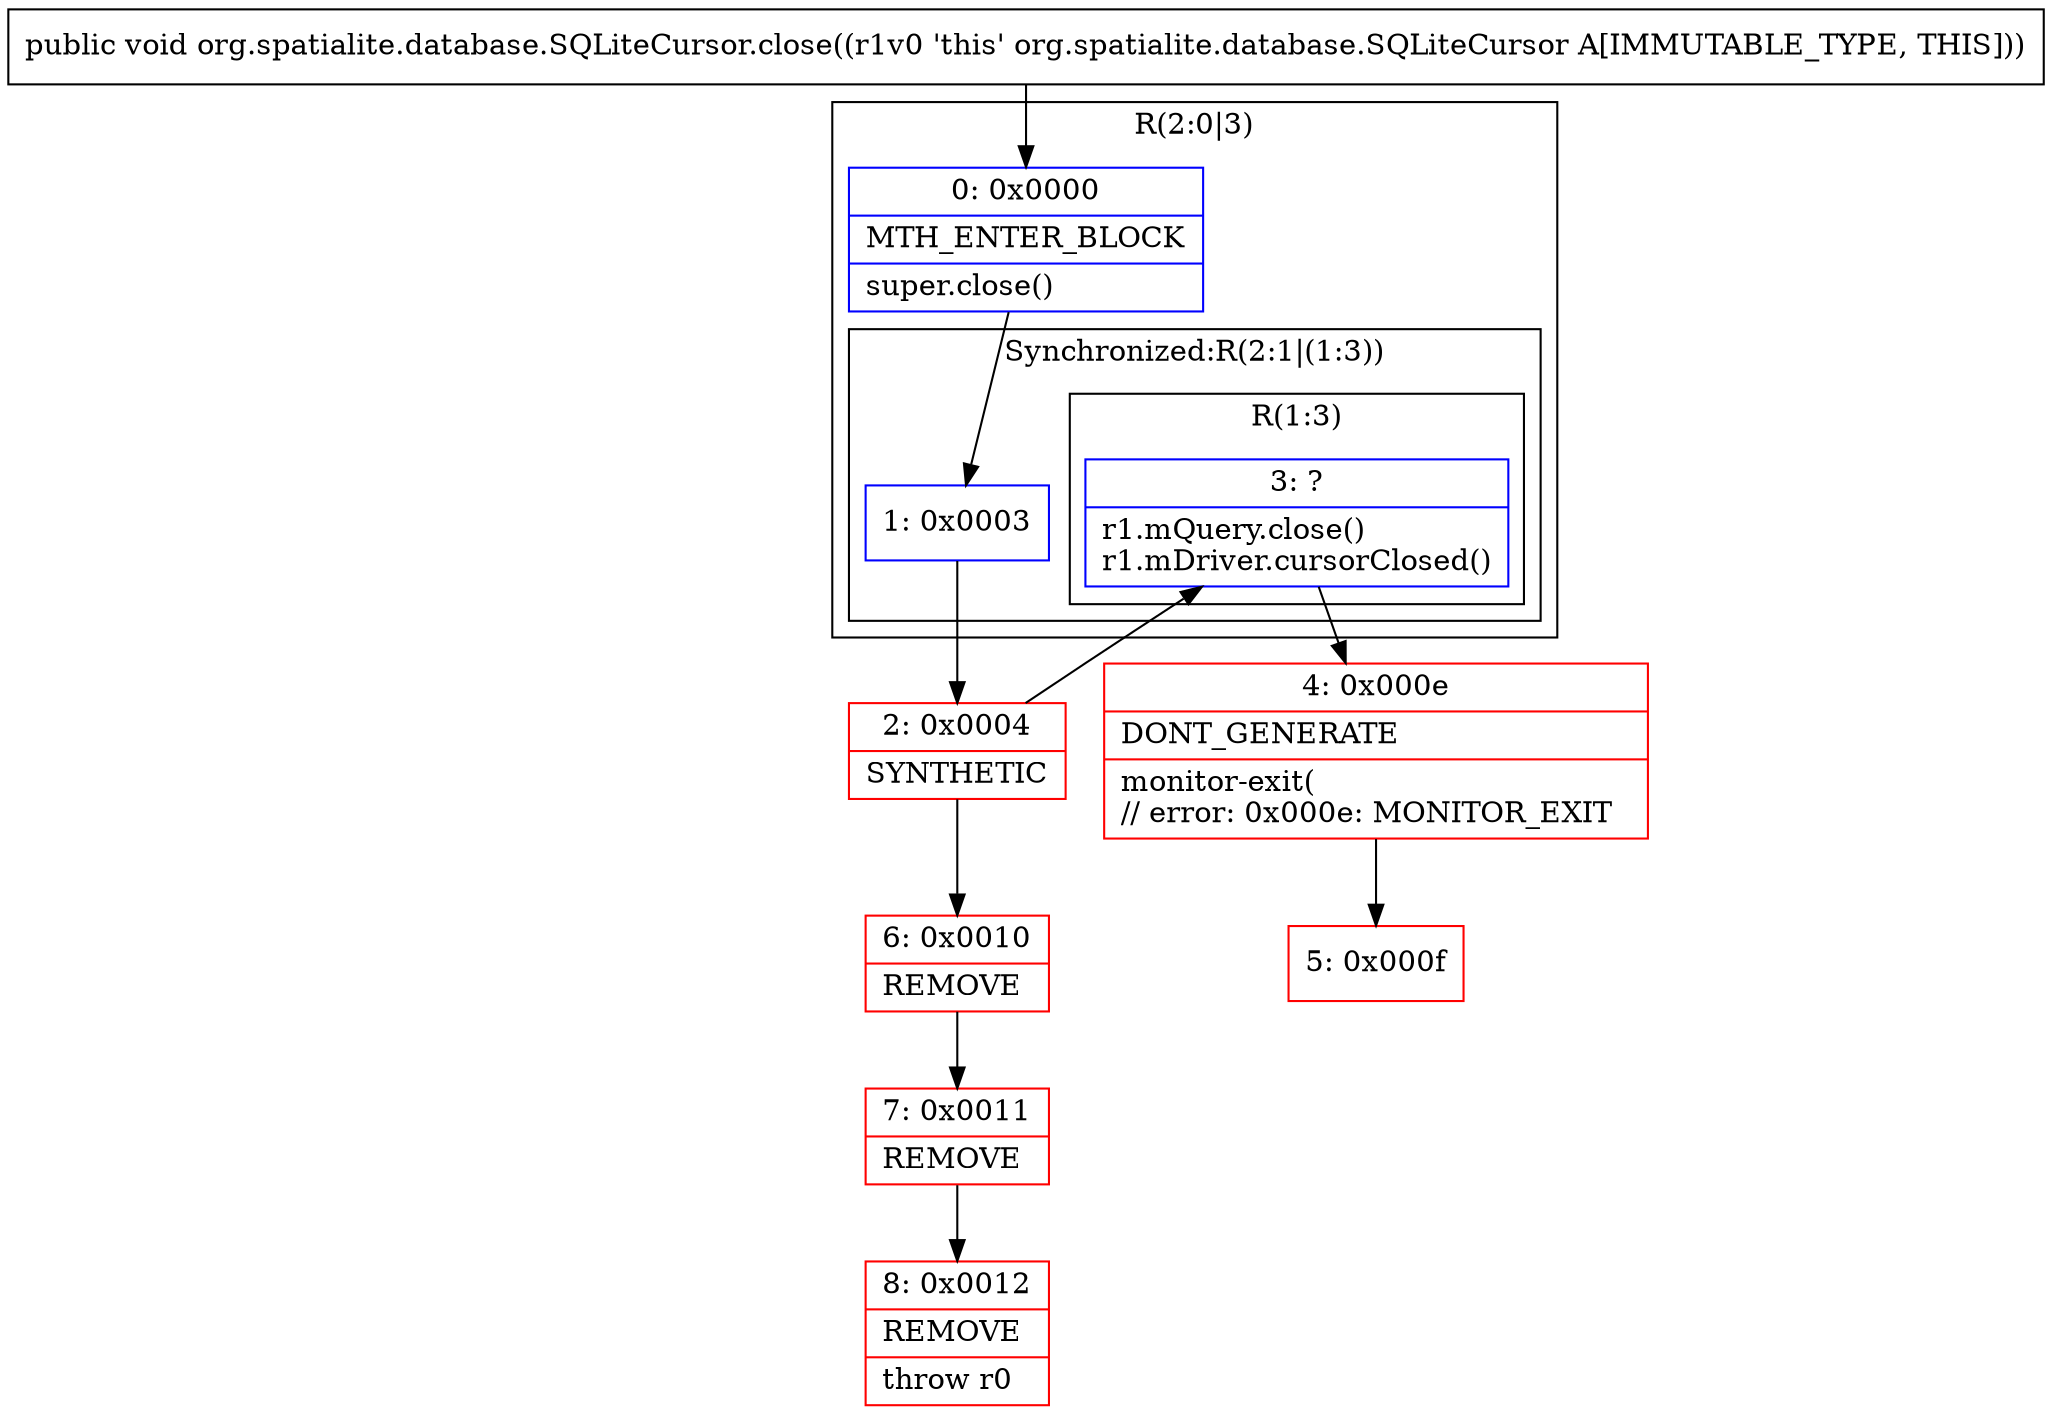 digraph "CFG fororg.spatialite.database.SQLiteCursor.close()V" {
subgraph cluster_Region_1318050613 {
label = "R(2:0|3)";
node [shape=record,color=blue];
Node_0 [shape=record,label="{0\:\ 0x0000|MTH_ENTER_BLOCK\l|super.close()\l}"];
subgraph cluster_SynchronizedRegion_777545276 {
label = "Synchronized:R(2:1|(1:3))";
node [shape=record,color=blue];
Node_1 [shape=record,label="{1\:\ 0x0003}"];
subgraph cluster_Region_24618557 {
label = "R(1:3)";
node [shape=record,color=blue];
Node_3 [shape=record,label="{3\:\ ?|r1.mQuery.close()\lr1.mDriver.cursorClosed()\l}"];
}
}
}
Node_2 [shape=record,color=red,label="{2\:\ 0x0004|SYNTHETIC\l}"];
Node_4 [shape=record,color=red,label="{4\:\ 0x000e|DONT_GENERATE\l|monitor\-exit(\l\/\/ error: 0x000e: MONITOR_EXIT  \l}"];
Node_5 [shape=record,color=red,label="{5\:\ 0x000f}"];
Node_6 [shape=record,color=red,label="{6\:\ 0x0010|REMOVE\l}"];
Node_7 [shape=record,color=red,label="{7\:\ 0x0011|REMOVE\l}"];
Node_8 [shape=record,color=red,label="{8\:\ 0x0012|REMOVE\l|throw r0\l}"];
MethodNode[shape=record,label="{public void org.spatialite.database.SQLiteCursor.close((r1v0 'this' org.spatialite.database.SQLiteCursor A[IMMUTABLE_TYPE, THIS])) }"];
MethodNode -> Node_0;
Node_0 -> Node_1;
Node_1 -> Node_2;
Node_3 -> Node_4;
Node_2 -> Node_3;
Node_2 -> Node_6;
Node_4 -> Node_5;
Node_6 -> Node_7;
Node_7 -> Node_8;
}

